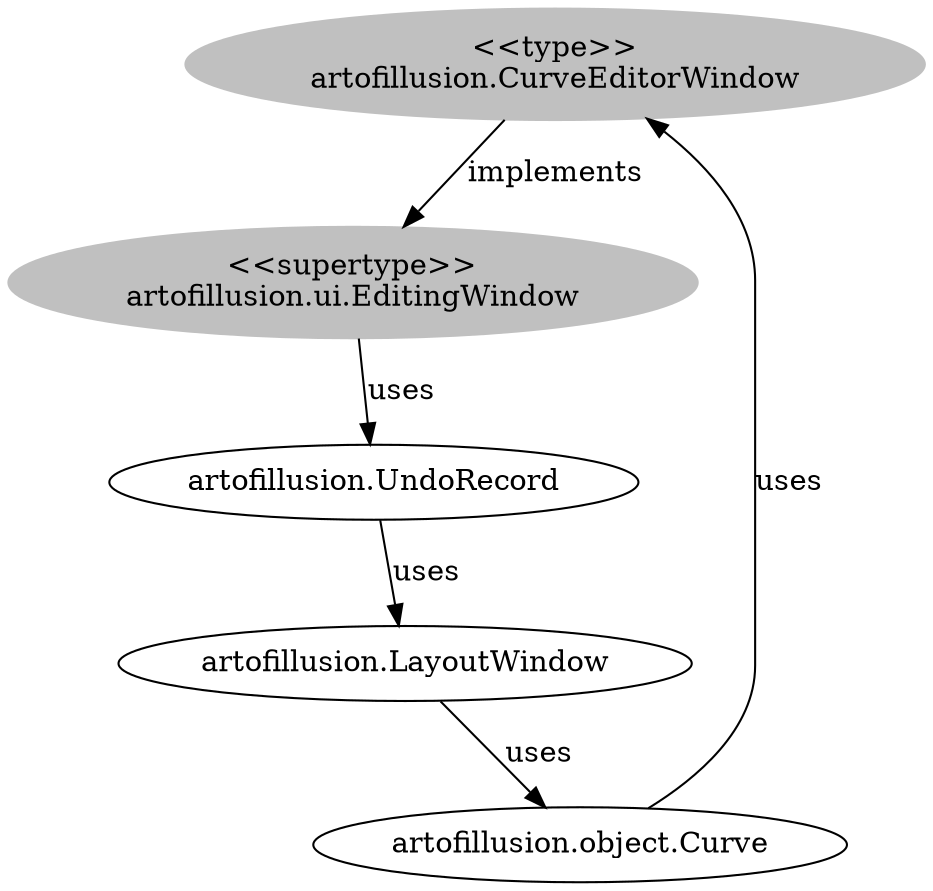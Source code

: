 digraph stk {
	artofillusion_CurveEditorWindow [label="<<type>>
artofillusion.CurveEditorWindow",style=filled,color="grey"];
	artofillusion_ui_EditingWindow [label="<<supertype>>
artofillusion.ui.EditingWindow",style=filled,color="grey"];
	artofillusion_LayoutWindow [label="artofillusion.LayoutWindow"];
	artofillusion_UndoRecord [label="artofillusion.UndoRecord"];
	artofillusion_object_Curve [label="artofillusion.object.Curve"];
	artofillusion_CurveEditorWindow -> artofillusion_ui_EditingWindow [label=implements];
	artofillusion_ui_EditingWindow -> artofillusion_UndoRecord [label=uses];
	artofillusion_UndoRecord -> artofillusion_LayoutWindow [label=uses];
	artofillusion_LayoutWindow -> artofillusion_object_Curve [label=uses];
	artofillusion_object_Curve -> artofillusion_CurveEditorWindow [label=uses];
}
